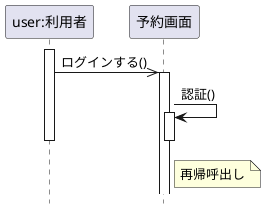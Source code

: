 @startuml
hide footbox
participant "user:利用者" as user
participant "予約画面" as Y

activate user
    user ->> Y: ログインする()
    activate Y
    Y -> Y: 認証()
    activate Y
    note right of Y : 再帰呼出し
    deactivate Y
deactivate user
@enduml